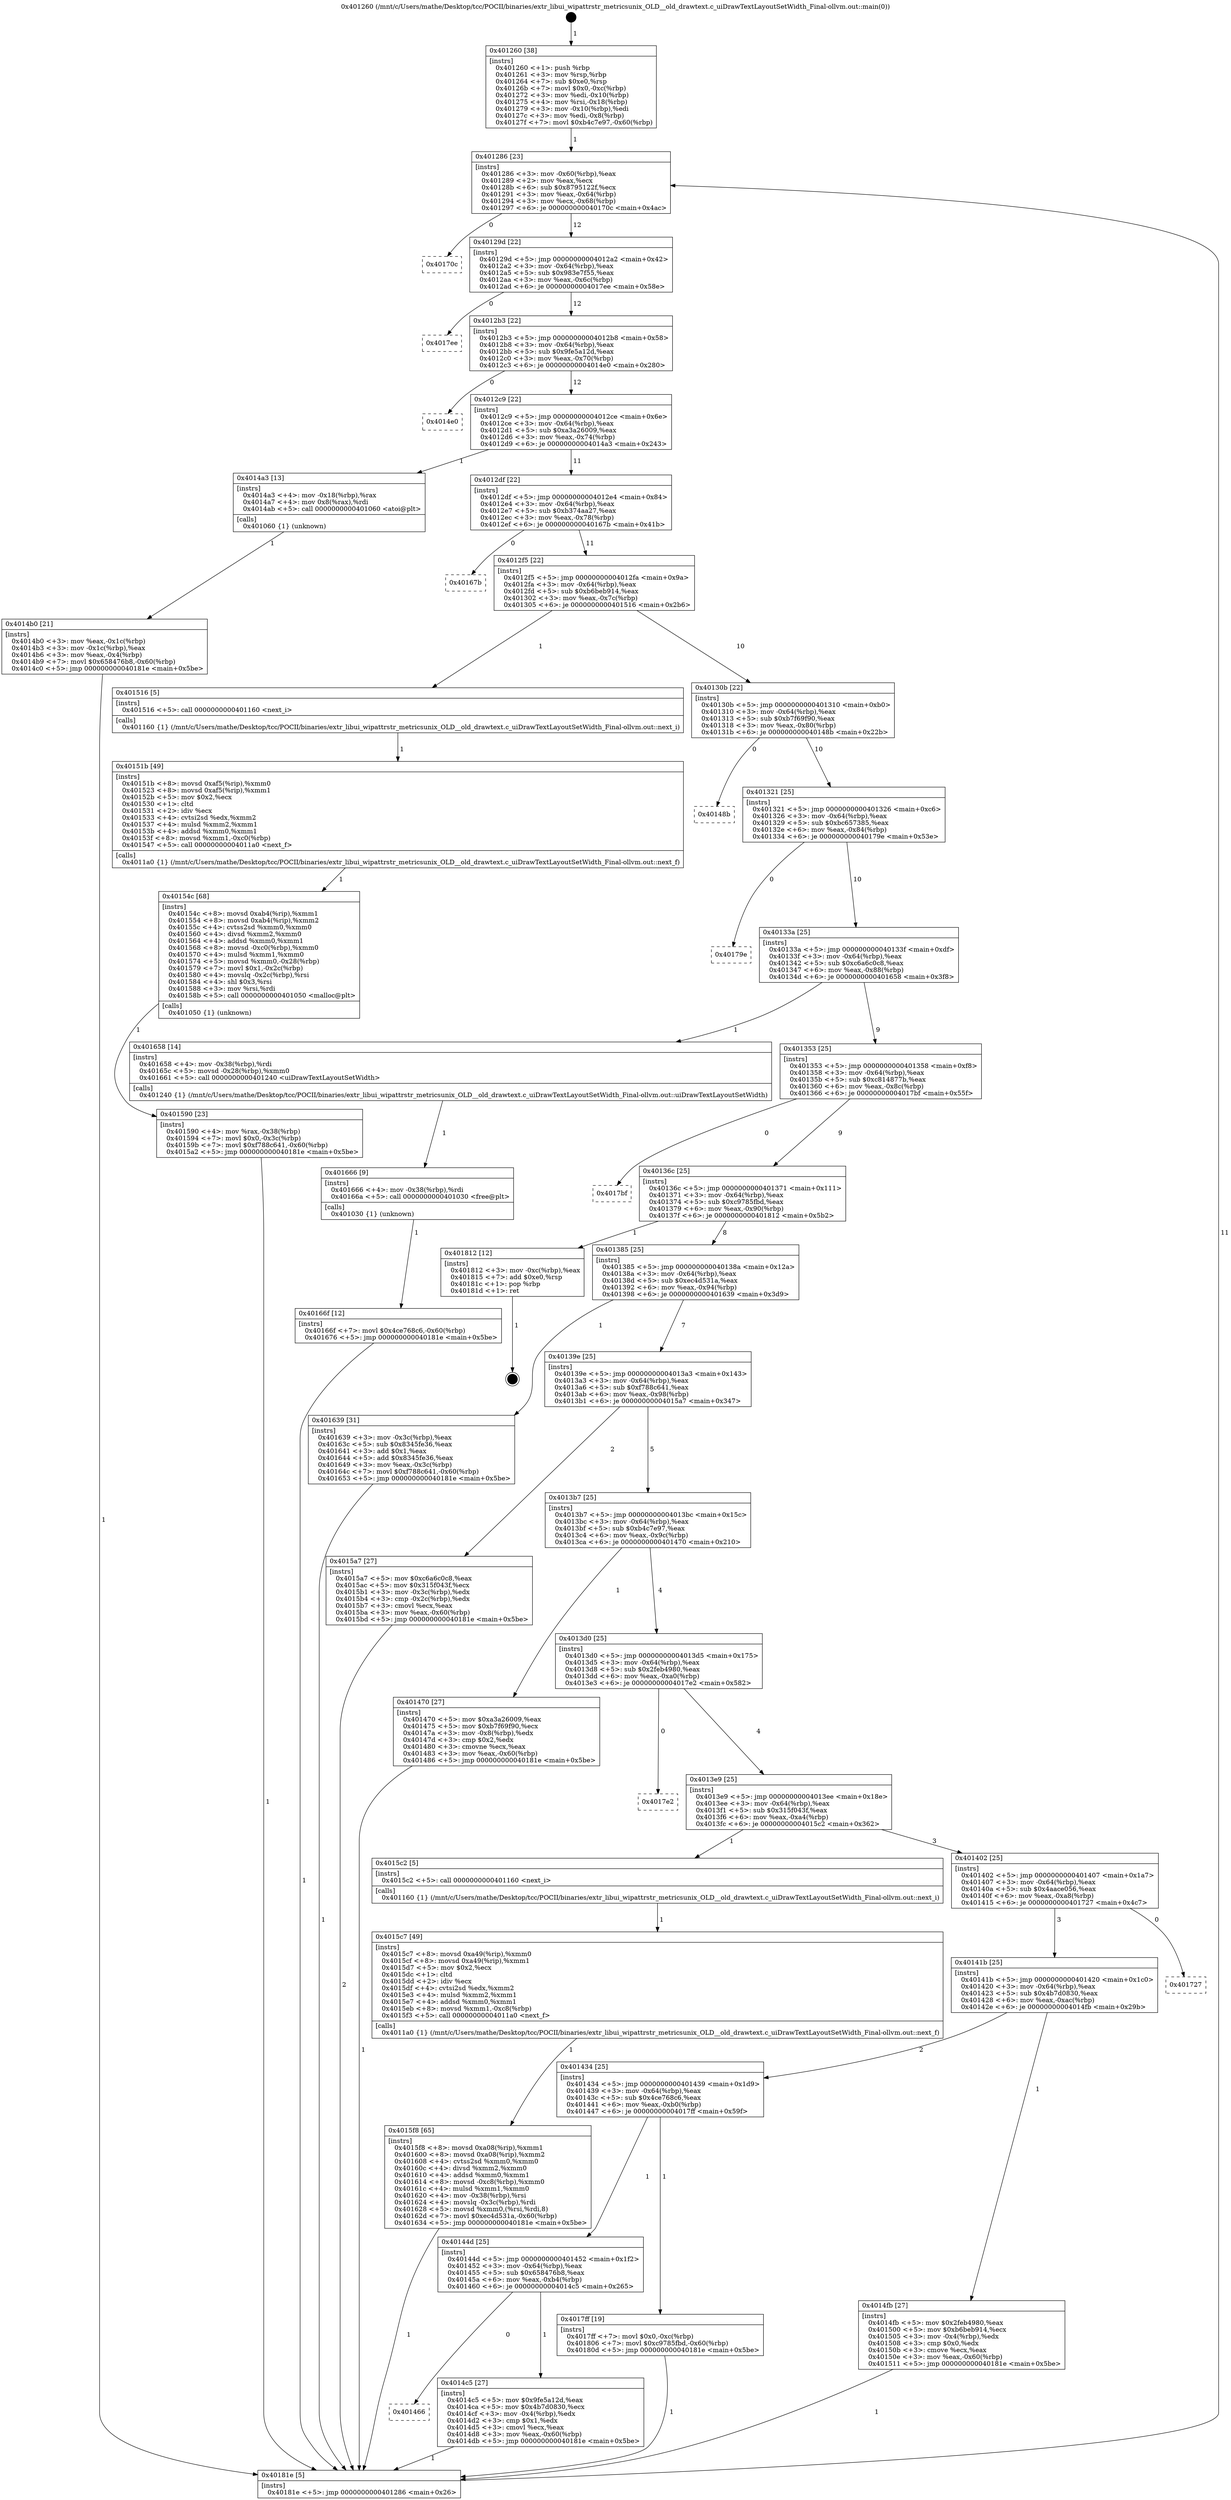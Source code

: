 digraph "0x401260" {
  label = "0x401260 (/mnt/c/Users/mathe/Desktop/tcc/POCII/binaries/extr_libui_wipattrstr_metricsunix_OLD__old_drawtext.c_uiDrawTextLayoutSetWidth_Final-ollvm.out::main(0))"
  labelloc = "t"
  node[shape=record]

  Entry [label="",width=0.3,height=0.3,shape=circle,fillcolor=black,style=filled]
  "0x401286" [label="{
     0x401286 [23]\l
     | [instrs]\l
     &nbsp;&nbsp;0x401286 \<+3\>: mov -0x60(%rbp),%eax\l
     &nbsp;&nbsp;0x401289 \<+2\>: mov %eax,%ecx\l
     &nbsp;&nbsp;0x40128b \<+6\>: sub $0x8795122f,%ecx\l
     &nbsp;&nbsp;0x401291 \<+3\>: mov %eax,-0x64(%rbp)\l
     &nbsp;&nbsp;0x401294 \<+3\>: mov %ecx,-0x68(%rbp)\l
     &nbsp;&nbsp;0x401297 \<+6\>: je 000000000040170c \<main+0x4ac\>\l
  }"]
  "0x40170c" [label="{
     0x40170c\l
  }", style=dashed]
  "0x40129d" [label="{
     0x40129d [22]\l
     | [instrs]\l
     &nbsp;&nbsp;0x40129d \<+5\>: jmp 00000000004012a2 \<main+0x42\>\l
     &nbsp;&nbsp;0x4012a2 \<+3\>: mov -0x64(%rbp),%eax\l
     &nbsp;&nbsp;0x4012a5 \<+5\>: sub $0x983e7f55,%eax\l
     &nbsp;&nbsp;0x4012aa \<+3\>: mov %eax,-0x6c(%rbp)\l
     &nbsp;&nbsp;0x4012ad \<+6\>: je 00000000004017ee \<main+0x58e\>\l
  }"]
  Exit [label="",width=0.3,height=0.3,shape=circle,fillcolor=black,style=filled,peripheries=2]
  "0x4017ee" [label="{
     0x4017ee\l
  }", style=dashed]
  "0x4012b3" [label="{
     0x4012b3 [22]\l
     | [instrs]\l
     &nbsp;&nbsp;0x4012b3 \<+5\>: jmp 00000000004012b8 \<main+0x58\>\l
     &nbsp;&nbsp;0x4012b8 \<+3\>: mov -0x64(%rbp),%eax\l
     &nbsp;&nbsp;0x4012bb \<+5\>: sub $0x9fe5a12d,%eax\l
     &nbsp;&nbsp;0x4012c0 \<+3\>: mov %eax,-0x70(%rbp)\l
     &nbsp;&nbsp;0x4012c3 \<+6\>: je 00000000004014e0 \<main+0x280\>\l
  }"]
  "0x40166f" [label="{
     0x40166f [12]\l
     | [instrs]\l
     &nbsp;&nbsp;0x40166f \<+7\>: movl $0x4ce768c6,-0x60(%rbp)\l
     &nbsp;&nbsp;0x401676 \<+5\>: jmp 000000000040181e \<main+0x5be\>\l
  }"]
  "0x4014e0" [label="{
     0x4014e0\l
  }", style=dashed]
  "0x4012c9" [label="{
     0x4012c9 [22]\l
     | [instrs]\l
     &nbsp;&nbsp;0x4012c9 \<+5\>: jmp 00000000004012ce \<main+0x6e\>\l
     &nbsp;&nbsp;0x4012ce \<+3\>: mov -0x64(%rbp),%eax\l
     &nbsp;&nbsp;0x4012d1 \<+5\>: sub $0xa3a26009,%eax\l
     &nbsp;&nbsp;0x4012d6 \<+3\>: mov %eax,-0x74(%rbp)\l
     &nbsp;&nbsp;0x4012d9 \<+6\>: je 00000000004014a3 \<main+0x243\>\l
  }"]
  "0x401666" [label="{
     0x401666 [9]\l
     | [instrs]\l
     &nbsp;&nbsp;0x401666 \<+4\>: mov -0x38(%rbp),%rdi\l
     &nbsp;&nbsp;0x40166a \<+5\>: call 0000000000401030 \<free@plt\>\l
     | [calls]\l
     &nbsp;&nbsp;0x401030 \{1\} (unknown)\l
  }"]
  "0x4014a3" [label="{
     0x4014a3 [13]\l
     | [instrs]\l
     &nbsp;&nbsp;0x4014a3 \<+4\>: mov -0x18(%rbp),%rax\l
     &nbsp;&nbsp;0x4014a7 \<+4\>: mov 0x8(%rax),%rdi\l
     &nbsp;&nbsp;0x4014ab \<+5\>: call 0000000000401060 \<atoi@plt\>\l
     | [calls]\l
     &nbsp;&nbsp;0x401060 \{1\} (unknown)\l
  }"]
  "0x4012df" [label="{
     0x4012df [22]\l
     | [instrs]\l
     &nbsp;&nbsp;0x4012df \<+5\>: jmp 00000000004012e4 \<main+0x84\>\l
     &nbsp;&nbsp;0x4012e4 \<+3\>: mov -0x64(%rbp),%eax\l
     &nbsp;&nbsp;0x4012e7 \<+5\>: sub $0xb374aa27,%eax\l
     &nbsp;&nbsp;0x4012ec \<+3\>: mov %eax,-0x78(%rbp)\l
     &nbsp;&nbsp;0x4012ef \<+6\>: je 000000000040167b \<main+0x41b\>\l
  }"]
  "0x4015f8" [label="{
     0x4015f8 [65]\l
     | [instrs]\l
     &nbsp;&nbsp;0x4015f8 \<+8\>: movsd 0xa08(%rip),%xmm1\l
     &nbsp;&nbsp;0x401600 \<+8\>: movsd 0xa08(%rip),%xmm2\l
     &nbsp;&nbsp;0x401608 \<+4\>: cvtss2sd %xmm0,%xmm0\l
     &nbsp;&nbsp;0x40160c \<+4\>: divsd %xmm2,%xmm0\l
     &nbsp;&nbsp;0x401610 \<+4\>: addsd %xmm0,%xmm1\l
     &nbsp;&nbsp;0x401614 \<+8\>: movsd -0xc8(%rbp),%xmm0\l
     &nbsp;&nbsp;0x40161c \<+4\>: mulsd %xmm1,%xmm0\l
     &nbsp;&nbsp;0x401620 \<+4\>: mov -0x38(%rbp),%rsi\l
     &nbsp;&nbsp;0x401624 \<+4\>: movslq -0x3c(%rbp),%rdi\l
     &nbsp;&nbsp;0x401628 \<+5\>: movsd %xmm0,(%rsi,%rdi,8)\l
     &nbsp;&nbsp;0x40162d \<+7\>: movl $0xec4d531a,-0x60(%rbp)\l
     &nbsp;&nbsp;0x401634 \<+5\>: jmp 000000000040181e \<main+0x5be\>\l
  }"]
  "0x40167b" [label="{
     0x40167b\l
  }", style=dashed]
  "0x4012f5" [label="{
     0x4012f5 [22]\l
     | [instrs]\l
     &nbsp;&nbsp;0x4012f5 \<+5\>: jmp 00000000004012fa \<main+0x9a\>\l
     &nbsp;&nbsp;0x4012fa \<+3\>: mov -0x64(%rbp),%eax\l
     &nbsp;&nbsp;0x4012fd \<+5\>: sub $0xb6beb914,%eax\l
     &nbsp;&nbsp;0x401302 \<+3\>: mov %eax,-0x7c(%rbp)\l
     &nbsp;&nbsp;0x401305 \<+6\>: je 0000000000401516 \<main+0x2b6\>\l
  }"]
  "0x4015c7" [label="{
     0x4015c7 [49]\l
     | [instrs]\l
     &nbsp;&nbsp;0x4015c7 \<+8\>: movsd 0xa49(%rip),%xmm0\l
     &nbsp;&nbsp;0x4015cf \<+8\>: movsd 0xa49(%rip),%xmm1\l
     &nbsp;&nbsp;0x4015d7 \<+5\>: mov $0x2,%ecx\l
     &nbsp;&nbsp;0x4015dc \<+1\>: cltd\l
     &nbsp;&nbsp;0x4015dd \<+2\>: idiv %ecx\l
     &nbsp;&nbsp;0x4015df \<+4\>: cvtsi2sd %edx,%xmm2\l
     &nbsp;&nbsp;0x4015e3 \<+4\>: mulsd %xmm2,%xmm1\l
     &nbsp;&nbsp;0x4015e7 \<+4\>: addsd %xmm0,%xmm1\l
     &nbsp;&nbsp;0x4015eb \<+8\>: movsd %xmm1,-0xc8(%rbp)\l
     &nbsp;&nbsp;0x4015f3 \<+5\>: call 00000000004011a0 \<next_f\>\l
     | [calls]\l
     &nbsp;&nbsp;0x4011a0 \{1\} (/mnt/c/Users/mathe/Desktop/tcc/POCII/binaries/extr_libui_wipattrstr_metricsunix_OLD__old_drawtext.c_uiDrawTextLayoutSetWidth_Final-ollvm.out::next_f)\l
  }"]
  "0x401516" [label="{
     0x401516 [5]\l
     | [instrs]\l
     &nbsp;&nbsp;0x401516 \<+5\>: call 0000000000401160 \<next_i\>\l
     | [calls]\l
     &nbsp;&nbsp;0x401160 \{1\} (/mnt/c/Users/mathe/Desktop/tcc/POCII/binaries/extr_libui_wipattrstr_metricsunix_OLD__old_drawtext.c_uiDrawTextLayoutSetWidth_Final-ollvm.out::next_i)\l
  }"]
  "0x40130b" [label="{
     0x40130b [22]\l
     | [instrs]\l
     &nbsp;&nbsp;0x40130b \<+5\>: jmp 0000000000401310 \<main+0xb0\>\l
     &nbsp;&nbsp;0x401310 \<+3\>: mov -0x64(%rbp),%eax\l
     &nbsp;&nbsp;0x401313 \<+5\>: sub $0xb7f69f90,%eax\l
     &nbsp;&nbsp;0x401318 \<+3\>: mov %eax,-0x80(%rbp)\l
     &nbsp;&nbsp;0x40131b \<+6\>: je 000000000040148b \<main+0x22b\>\l
  }"]
  "0x401590" [label="{
     0x401590 [23]\l
     | [instrs]\l
     &nbsp;&nbsp;0x401590 \<+4\>: mov %rax,-0x38(%rbp)\l
     &nbsp;&nbsp;0x401594 \<+7\>: movl $0x0,-0x3c(%rbp)\l
     &nbsp;&nbsp;0x40159b \<+7\>: movl $0xf788c641,-0x60(%rbp)\l
     &nbsp;&nbsp;0x4015a2 \<+5\>: jmp 000000000040181e \<main+0x5be\>\l
  }"]
  "0x40148b" [label="{
     0x40148b\l
  }", style=dashed]
  "0x401321" [label="{
     0x401321 [25]\l
     | [instrs]\l
     &nbsp;&nbsp;0x401321 \<+5\>: jmp 0000000000401326 \<main+0xc6\>\l
     &nbsp;&nbsp;0x401326 \<+3\>: mov -0x64(%rbp),%eax\l
     &nbsp;&nbsp;0x401329 \<+5\>: sub $0xbc657385,%eax\l
     &nbsp;&nbsp;0x40132e \<+6\>: mov %eax,-0x84(%rbp)\l
     &nbsp;&nbsp;0x401334 \<+6\>: je 000000000040179e \<main+0x53e\>\l
  }"]
  "0x40154c" [label="{
     0x40154c [68]\l
     | [instrs]\l
     &nbsp;&nbsp;0x40154c \<+8\>: movsd 0xab4(%rip),%xmm1\l
     &nbsp;&nbsp;0x401554 \<+8\>: movsd 0xab4(%rip),%xmm2\l
     &nbsp;&nbsp;0x40155c \<+4\>: cvtss2sd %xmm0,%xmm0\l
     &nbsp;&nbsp;0x401560 \<+4\>: divsd %xmm2,%xmm0\l
     &nbsp;&nbsp;0x401564 \<+4\>: addsd %xmm0,%xmm1\l
     &nbsp;&nbsp;0x401568 \<+8\>: movsd -0xc0(%rbp),%xmm0\l
     &nbsp;&nbsp;0x401570 \<+4\>: mulsd %xmm1,%xmm0\l
     &nbsp;&nbsp;0x401574 \<+5\>: movsd %xmm0,-0x28(%rbp)\l
     &nbsp;&nbsp;0x401579 \<+7\>: movl $0x1,-0x2c(%rbp)\l
     &nbsp;&nbsp;0x401580 \<+4\>: movslq -0x2c(%rbp),%rsi\l
     &nbsp;&nbsp;0x401584 \<+4\>: shl $0x3,%rsi\l
     &nbsp;&nbsp;0x401588 \<+3\>: mov %rsi,%rdi\l
     &nbsp;&nbsp;0x40158b \<+5\>: call 0000000000401050 \<malloc@plt\>\l
     | [calls]\l
     &nbsp;&nbsp;0x401050 \{1\} (unknown)\l
  }"]
  "0x40179e" [label="{
     0x40179e\l
  }", style=dashed]
  "0x40133a" [label="{
     0x40133a [25]\l
     | [instrs]\l
     &nbsp;&nbsp;0x40133a \<+5\>: jmp 000000000040133f \<main+0xdf\>\l
     &nbsp;&nbsp;0x40133f \<+3\>: mov -0x64(%rbp),%eax\l
     &nbsp;&nbsp;0x401342 \<+5\>: sub $0xc6a6c0c8,%eax\l
     &nbsp;&nbsp;0x401347 \<+6\>: mov %eax,-0x88(%rbp)\l
     &nbsp;&nbsp;0x40134d \<+6\>: je 0000000000401658 \<main+0x3f8\>\l
  }"]
  "0x40151b" [label="{
     0x40151b [49]\l
     | [instrs]\l
     &nbsp;&nbsp;0x40151b \<+8\>: movsd 0xaf5(%rip),%xmm0\l
     &nbsp;&nbsp;0x401523 \<+8\>: movsd 0xaf5(%rip),%xmm1\l
     &nbsp;&nbsp;0x40152b \<+5\>: mov $0x2,%ecx\l
     &nbsp;&nbsp;0x401530 \<+1\>: cltd\l
     &nbsp;&nbsp;0x401531 \<+2\>: idiv %ecx\l
     &nbsp;&nbsp;0x401533 \<+4\>: cvtsi2sd %edx,%xmm2\l
     &nbsp;&nbsp;0x401537 \<+4\>: mulsd %xmm2,%xmm1\l
     &nbsp;&nbsp;0x40153b \<+4\>: addsd %xmm0,%xmm1\l
     &nbsp;&nbsp;0x40153f \<+8\>: movsd %xmm1,-0xc0(%rbp)\l
     &nbsp;&nbsp;0x401547 \<+5\>: call 00000000004011a0 \<next_f\>\l
     | [calls]\l
     &nbsp;&nbsp;0x4011a0 \{1\} (/mnt/c/Users/mathe/Desktop/tcc/POCII/binaries/extr_libui_wipattrstr_metricsunix_OLD__old_drawtext.c_uiDrawTextLayoutSetWidth_Final-ollvm.out::next_f)\l
  }"]
  "0x401658" [label="{
     0x401658 [14]\l
     | [instrs]\l
     &nbsp;&nbsp;0x401658 \<+4\>: mov -0x38(%rbp),%rdi\l
     &nbsp;&nbsp;0x40165c \<+5\>: movsd -0x28(%rbp),%xmm0\l
     &nbsp;&nbsp;0x401661 \<+5\>: call 0000000000401240 \<uiDrawTextLayoutSetWidth\>\l
     | [calls]\l
     &nbsp;&nbsp;0x401240 \{1\} (/mnt/c/Users/mathe/Desktop/tcc/POCII/binaries/extr_libui_wipattrstr_metricsunix_OLD__old_drawtext.c_uiDrawTextLayoutSetWidth_Final-ollvm.out::uiDrawTextLayoutSetWidth)\l
  }"]
  "0x401353" [label="{
     0x401353 [25]\l
     | [instrs]\l
     &nbsp;&nbsp;0x401353 \<+5\>: jmp 0000000000401358 \<main+0xf8\>\l
     &nbsp;&nbsp;0x401358 \<+3\>: mov -0x64(%rbp),%eax\l
     &nbsp;&nbsp;0x40135b \<+5\>: sub $0xc814877b,%eax\l
     &nbsp;&nbsp;0x401360 \<+6\>: mov %eax,-0x8c(%rbp)\l
     &nbsp;&nbsp;0x401366 \<+6\>: je 00000000004017bf \<main+0x55f\>\l
  }"]
  "0x401466" [label="{
     0x401466\l
  }", style=dashed]
  "0x4017bf" [label="{
     0x4017bf\l
  }", style=dashed]
  "0x40136c" [label="{
     0x40136c [25]\l
     | [instrs]\l
     &nbsp;&nbsp;0x40136c \<+5\>: jmp 0000000000401371 \<main+0x111\>\l
     &nbsp;&nbsp;0x401371 \<+3\>: mov -0x64(%rbp),%eax\l
     &nbsp;&nbsp;0x401374 \<+5\>: sub $0xc9785fbd,%eax\l
     &nbsp;&nbsp;0x401379 \<+6\>: mov %eax,-0x90(%rbp)\l
     &nbsp;&nbsp;0x40137f \<+6\>: je 0000000000401812 \<main+0x5b2\>\l
  }"]
  "0x4014c5" [label="{
     0x4014c5 [27]\l
     | [instrs]\l
     &nbsp;&nbsp;0x4014c5 \<+5\>: mov $0x9fe5a12d,%eax\l
     &nbsp;&nbsp;0x4014ca \<+5\>: mov $0x4b7d0830,%ecx\l
     &nbsp;&nbsp;0x4014cf \<+3\>: mov -0x4(%rbp),%edx\l
     &nbsp;&nbsp;0x4014d2 \<+3\>: cmp $0x1,%edx\l
     &nbsp;&nbsp;0x4014d5 \<+3\>: cmovl %ecx,%eax\l
     &nbsp;&nbsp;0x4014d8 \<+3\>: mov %eax,-0x60(%rbp)\l
     &nbsp;&nbsp;0x4014db \<+5\>: jmp 000000000040181e \<main+0x5be\>\l
  }"]
  "0x401812" [label="{
     0x401812 [12]\l
     | [instrs]\l
     &nbsp;&nbsp;0x401812 \<+3\>: mov -0xc(%rbp),%eax\l
     &nbsp;&nbsp;0x401815 \<+7\>: add $0xe0,%rsp\l
     &nbsp;&nbsp;0x40181c \<+1\>: pop %rbp\l
     &nbsp;&nbsp;0x40181d \<+1\>: ret\l
  }"]
  "0x401385" [label="{
     0x401385 [25]\l
     | [instrs]\l
     &nbsp;&nbsp;0x401385 \<+5\>: jmp 000000000040138a \<main+0x12a\>\l
     &nbsp;&nbsp;0x40138a \<+3\>: mov -0x64(%rbp),%eax\l
     &nbsp;&nbsp;0x40138d \<+5\>: sub $0xec4d531a,%eax\l
     &nbsp;&nbsp;0x401392 \<+6\>: mov %eax,-0x94(%rbp)\l
     &nbsp;&nbsp;0x401398 \<+6\>: je 0000000000401639 \<main+0x3d9\>\l
  }"]
  "0x40144d" [label="{
     0x40144d [25]\l
     | [instrs]\l
     &nbsp;&nbsp;0x40144d \<+5\>: jmp 0000000000401452 \<main+0x1f2\>\l
     &nbsp;&nbsp;0x401452 \<+3\>: mov -0x64(%rbp),%eax\l
     &nbsp;&nbsp;0x401455 \<+5\>: sub $0x658476b8,%eax\l
     &nbsp;&nbsp;0x40145a \<+6\>: mov %eax,-0xb4(%rbp)\l
     &nbsp;&nbsp;0x401460 \<+6\>: je 00000000004014c5 \<main+0x265\>\l
  }"]
  "0x401639" [label="{
     0x401639 [31]\l
     | [instrs]\l
     &nbsp;&nbsp;0x401639 \<+3\>: mov -0x3c(%rbp),%eax\l
     &nbsp;&nbsp;0x40163c \<+5\>: sub $0x8345fe36,%eax\l
     &nbsp;&nbsp;0x401641 \<+3\>: add $0x1,%eax\l
     &nbsp;&nbsp;0x401644 \<+5\>: add $0x8345fe36,%eax\l
     &nbsp;&nbsp;0x401649 \<+3\>: mov %eax,-0x3c(%rbp)\l
     &nbsp;&nbsp;0x40164c \<+7\>: movl $0xf788c641,-0x60(%rbp)\l
     &nbsp;&nbsp;0x401653 \<+5\>: jmp 000000000040181e \<main+0x5be\>\l
  }"]
  "0x40139e" [label="{
     0x40139e [25]\l
     | [instrs]\l
     &nbsp;&nbsp;0x40139e \<+5\>: jmp 00000000004013a3 \<main+0x143\>\l
     &nbsp;&nbsp;0x4013a3 \<+3\>: mov -0x64(%rbp),%eax\l
     &nbsp;&nbsp;0x4013a6 \<+5\>: sub $0xf788c641,%eax\l
     &nbsp;&nbsp;0x4013ab \<+6\>: mov %eax,-0x98(%rbp)\l
     &nbsp;&nbsp;0x4013b1 \<+6\>: je 00000000004015a7 \<main+0x347\>\l
  }"]
  "0x4017ff" [label="{
     0x4017ff [19]\l
     | [instrs]\l
     &nbsp;&nbsp;0x4017ff \<+7\>: movl $0x0,-0xc(%rbp)\l
     &nbsp;&nbsp;0x401806 \<+7\>: movl $0xc9785fbd,-0x60(%rbp)\l
     &nbsp;&nbsp;0x40180d \<+5\>: jmp 000000000040181e \<main+0x5be\>\l
  }"]
  "0x4015a7" [label="{
     0x4015a7 [27]\l
     | [instrs]\l
     &nbsp;&nbsp;0x4015a7 \<+5\>: mov $0xc6a6c0c8,%eax\l
     &nbsp;&nbsp;0x4015ac \<+5\>: mov $0x315f043f,%ecx\l
     &nbsp;&nbsp;0x4015b1 \<+3\>: mov -0x3c(%rbp),%edx\l
     &nbsp;&nbsp;0x4015b4 \<+3\>: cmp -0x2c(%rbp),%edx\l
     &nbsp;&nbsp;0x4015b7 \<+3\>: cmovl %ecx,%eax\l
     &nbsp;&nbsp;0x4015ba \<+3\>: mov %eax,-0x60(%rbp)\l
     &nbsp;&nbsp;0x4015bd \<+5\>: jmp 000000000040181e \<main+0x5be\>\l
  }"]
  "0x4013b7" [label="{
     0x4013b7 [25]\l
     | [instrs]\l
     &nbsp;&nbsp;0x4013b7 \<+5\>: jmp 00000000004013bc \<main+0x15c\>\l
     &nbsp;&nbsp;0x4013bc \<+3\>: mov -0x64(%rbp),%eax\l
     &nbsp;&nbsp;0x4013bf \<+5\>: sub $0xb4c7e97,%eax\l
     &nbsp;&nbsp;0x4013c4 \<+6\>: mov %eax,-0x9c(%rbp)\l
     &nbsp;&nbsp;0x4013ca \<+6\>: je 0000000000401470 \<main+0x210\>\l
  }"]
  "0x401434" [label="{
     0x401434 [25]\l
     | [instrs]\l
     &nbsp;&nbsp;0x401434 \<+5\>: jmp 0000000000401439 \<main+0x1d9\>\l
     &nbsp;&nbsp;0x401439 \<+3\>: mov -0x64(%rbp),%eax\l
     &nbsp;&nbsp;0x40143c \<+5\>: sub $0x4ce768c6,%eax\l
     &nbsp;&nbsp;0x401441 \<+6\>: mov %eax,-0xb0(%rbp)\l
     &nbsp;&nbsp;0x401447 \<+6\>: je 00000000004017ff \<main+0x59f\>\l
  }"]
  "0x401470" [label="{
     0x401470 [27]\l
     | [instrs]\l
     &nbsp;&nbsp;0x401470 \<+5\>: mov $0xa3a26009,%eax\l
     &nbsp;&nbsp;0x401475 \<+5\>: mov $0xb7f69f90,%ecx\l
     &nbsp;&nbsp;0x40147a \<+3\>: mov -0x8(%rbp),%edx\l
     &nbsp;&nbsp;0x40147d \<+3\>: cmp $0x2,%edx\l
     &nbsp;&nbsp;0x401480 \<+3\>: cmovne %ecx,%eax\l
     &nbsp;&nbsp;0x401483 \<+3\>: mov %eax,-0x60(%rbp)\l
     &nbsp;&nbsp;0x401486 \<+5\>: jmp 000000000040181e \<main+0x5be\>\l
  }"]
  "0x4013d0" [label="{
     0x4013d0 [25]\l
     | [instrs]\l
     &nbsp;&nbsp;0x4013d0 \<+5\>: jmp 00000000004013d5 \<main+0x175\>\l
     &nbsp;&nbsp;0x4013d5 \<+3\>: mov -0x64(%rbp),%eax\l
     &nbsp;&nbsp;0x4013d8 \<+5\>: sub $0x2feb4980,%eax\l
     &nbsp;&nbsp;0x4013dd \<+6\>: mov %eax,-0xa0(%rbp)\l
     &nbsp;&nbsp;0x4013e3 \<+6\>: je 00000000004017e2 \<main+0x582\>\l
  }"]
  "0x40181e" [label="{
     0x40181e [5]\l
     | [instrs]\l
     &nbsp;&nbsp;0x40181e \<+5\>: jmp 0000000000401286 \<main+0x26\>\l
  }"]
  "0x401260" [label="{
     0x401260 [38]\l
     | [instrs]\l
     &nbsp;&nbsp;0x401260 \<+1\>: push %rbp\l
     &nbsp;&nbsp;0x401261 \<+3\>: mov %rsp,%rbp\l
     &nbsp;&nbsp;0x401264 \<+7\>: sub $0xe0,%rsp\l
     &nbsp;&nbsp;0x40126b \<+7\>: movl $0x0,-0xc(%rbp)\l
     &nbsp;&nbsp;0x401272 \<+3\>: mov %edi,-0x10(%rbp)\l
     &nbsp;&nbsp;0x401275 \<+4\>: mov %rsi,-0x18(%rbp)\l
     &nbsp;&nbsp;0x401279 \<+3\>: mov -0x10(%rbp),%edi\l
     &nbsp;&nbsp;0x40127c \<+3\>: mov %edi,-0x8(%rbp)\l
     &nbsp;&nbsp;0x40127f \<+7\>: movl $0xb4c7e97,-0x60(%rbp)\l
  }"]
  "0x4014b0" [label="{
     0x4014b0 [21]\l
     | [instrs]\l
     &nbsp;&nbsp;0x4014b0 \<+3\>: mov %eax,-0x1c(%rbp)\l
     &nbsp;&nbsp;0x4014b3 \<+3\>: mov -0x1c(%rbp),%eax\l
     &nbsp;&nbsp;0x4014b6 \<+3\>: mov %eax,-0x4(%rbp)\l
     &nbsp;&nbsp;0x4014b9 \<+7\>: movl $0x658476b8,-0x60(%rbp)\l
     &nbsp;&nbsp;0x4014c0 \<+5\>: jmp 000000000040181e \<main+0x5be\>\l
  }"]
  "0x4014fb" [label="{
     0x4014fb [27]\l
     | [instrs]\l
     &nbsp;&nbsp;0x4014fb \<+5\>: mov $0x2feb4980,%eax\l
     &nbsp;&nbsp;0x401500 \<+5\>: mov $0xb6beb914,%ecx\l
     &nbsp;&nbsp;0x401505 \<+3\>: mov -0x4(%rbp),%edx\l
     &nbsp;&nbsp;0x401508 \<+3\>: cmp $0x0,%edx\l
     &nbsp;&nbsp;0x40150b \<+3\>: cmove %ecx,%eax\l
     &nbsp;&nbsp;0x40150e \<+3\>: mov %eax,-0x60(%rbp)\l
     &nbsp;&nbsp;0x401511 \<+5\>: jmp 000000000040181e \<main+0x5be\>\l
  }"]
  "0x4017e2" [label="{
     0x4017e2\l
  }", style=dashed]
  "0x4013e9" [label="{
     0x4013e9 [25]\l
     | [instrs]\l
     &nbsp;&nbsp;0x4013e9 \<+5\>: jmp 00000000004013ee \<main+0x18e\>\l
     &nbsp;&nbsp;0x4013ee \<+3\>: mov -0x64(%rbp),%eax\l
     &nbsp;&nbsp;0x4013f1 \<+5\>: sub $0x315f043f,%eax\l
     &nbsp;&nbsp;0x4013f6 \<+6\>: mov %eax,-0xa4(%rbp)\l
     &nbsp;&nbsp;0x4013fc \<+6\>: je 00000000004015c2 \<main+0x362\>\l
  }"]
  "0x40141b" [label="{
     0x40141b [25]\l
     | [instrs]\l
     &nbsp;&nbsp;0x40141b \<+5\>: jmp 0000000000401420 \<main+0x1c0\>\l
     &nbsp;&nbsp;0x401420 \<+3\>: mov -0x64(%rbp),%eax\l
     &nbsp;&nbsp;0x401423 \<+5\>: sub $0x4b7d0830,%eax\l
     &nbsp;&nbsp;0x401428 \<+6\>: mov %eax,-0xac(%rbp)\l
     &nbsp;&nbsp;0x40142e \<+6\>: je 00000000004014fb \<main+0x29b\>\l
  }"]
  "0x4015c2" [label="{
     0x4015c2 [5]\l
     | [instrs]\l
     &nbsp;&nbsp;0x4015c2 \<+5\>: call 0000000000401160 \<next_i\>\l
     | [calls]\l
     &nbsp;&nbsp;0x401160 \{1\} (/mnt/c/Users/mathe/Desktop/tcc/POCII/binaries/extr_libui_wipattrstr_metricsunix_OLD__old_drawtext.c_uiDrawTextLayoutSetWidth_Final-ollvm.out::next_i)\l
  }"]
  "0x401402" [label="{
     0x401402 [25]\l
     | [instrs]\l
     &nbsp;&nbsp;0x401402 \<+5\>: jmp 0000000000401407 \<main+0x1a7\>\l
     &nbsp;&nbsp;0x401407 \<+3\>: mov -0x64(%rbp),%eax\l
     &nbsp;&nbsp;0x40140a \<+5\>: sub $0x4aace056,%eax\l
     &nbsp;&nbsp;0x40140f \<+6\>: mov %eax,-0xa8(%rbp)\l
     &nbsp;&nbsp;0x401415 \<+6\>: je 0000000000401727 \<main+0x4c7\>\l
  }"]
  "0x401727" [label="{
     0x401727\l
  }", style=dashed]
  Entry -> "0x401260" [label=" 1"]
  "0x401286" -> "0x40170c" [label=" 0"]
  "0x401286" -> "0x40129d" [label=" 12"]
  "0x401812" -> Exit [label=" 1"]
  "0x40129d" -> "0x4017ee" [label=" 0"]
  "0x40129d" -> "0x4012b3" [label=" 12"]
  "0x4017ff" -> "0x40181e" [label=" 1"]
  "0x4012b3" -> "0x4014e0" [label=" 0"]
  "0x4012b3" -> "0x4012c9" [label=" 12"]
  "0x40166f" -> "0x40181e" [label=" 1"]
  "0x4012c9" -> "0x4014a3" [label=" 1"]
  "0x4012c9" -> "0x4012df" [label=" 11"]
  "0x401666" -> "0x40166f" [label=" 1"]
  "0x4012df" -> "0x40167b" [label=" 0"]
  "0x4012df" -> "0x4012f5" [label=" 11"]
  "0x401658" -> "0x401666" [label=" 1"]
  "0x4012f5" -> "0x401516" [label=" 1"]
  "0x4012f5" -> "0x40130b" [label=" 10"]
  "0x401639" -> "0x40181e" [label=" 1"]
  "0x40130b" -> "0x40148b" [label=" 0"]
  "0x40130b" -> "0x401321" [label=" 10"]
  "0x4015f8" -> "0x40181e" [label=" 1"]
  "0x401321" -> "0x40179e" [label=" 0"]
  "0x401321" -> "0x40133a" [label=" 10"]
  "0x4015c7" -> "0x4015f8" [label=" 1"]
  "0x40133a" -> "0x401658" [label=" 1"]
  "0x40133a" -> "0x401353" [label=" 9"]
  "0x4015c2" -> "0x4015c7" [label=" 1"]
  "0x401353" -> "0x4017bf" [label=" 0"]
  "0x401353" -> "0x40136c" [label=" 9"]
  "0x4015a7" -> "0x40181e" [label=" 2"]
  "0x40136c" -> "0x401812" [label=" 1"]
  "0x40136c" -> "0x401385" [label=" 8"]
  "0x401590" -> "0x40181e" [label=" 1"]
  "0x401385" -> "0x401639" [label=" 1"]
  "0x401385" -> "0x40139e" [label=" 7"]
  "0x40151b" -> "0x40154c" [label=" 1"]
  "0x40139e" -> "0x4015a7" [label=" 2"]
  "0x40139e" -> "0x4013b7" [label=" 5"]
  "0x401516" -> "0x40151b" [label=" 1"]
  "0x4013b7" -> "0x401470" [label=" 1"]
  "0x4013b7" -> "0x4013d0" [label=" 4"]
  "0x401470" -> "0x40181e" [label=" 1"]
  "0x401260" -> "0x401286" [label=" 1"]
  "0x40181e" -> "0x401286" [label=" 11"]
  "0x4014a3" -> "0x4014b0" [label=" 1"]
  "0x4014b0" -> "0x40181e" [label=" 1"]
  "0x4014c5" -> "0x40181e" [label=" 1"]
  "0x4013d0" -> "0x4017e2" [label=" 0"]
  "0x4013d0" -> "0x4013e9" [label=" 4"]
  "0x40144d" -> "0x401466" [label=" 0"]
  "0x4013e9" -> "0x4015c2" [label=" 1"]
  "0x4013e9" -> "0x401402" [label=" 3"]
  "0x40154c" -> "0x401590" [label=" 1"]
  "0x401402" -> "0x401727" [label=" 0"]
  "0x401402" -> "0x40141b" [label=" 3"]
  "0x40144d" -> "0x4014c5" [label=" 1"]
  "0x40141b" -> "0x4014fb" [label=" 1"]
  "0x40141b" -> "0x401434" [label=" 2"]
  "0x4014fb" -> "0x40181e" [label=" 1"]
  "0x401434" -> "0x4017ff" [label=" 1"]
  "0x401434" -> "0x40144d" [label=" 1"]
}
